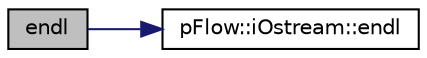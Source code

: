 digraph "endl"
{
 // LATEX_PDF_SIZE
  edge [fontname="Helvetica",fontsize="10",labelfontname="Helvetica",labelfontsize="10"];
  node [fontname="Helvetica",fontsize="10",shape=record];
  rankdir="LR";
  Node1 [label="endl",height=0.2,width=0.4,color="black", fillcolor="grey75", style="filled", fontcolor="black",tooltip="Add newline and flush stream."];
  Node1 -> Node2 [color="midnightblue",fontsize="10",style="solid",fontname="Helvetica"];
  Node2 [label="pFlow::iOstream::endl",height=0.2,width=0.4,color="black", fillcolor="white", style="filled",URL="$classpFlow_1_1iOstream.html#a83faa3c12024b2e49e8c7c712d7c96f7",tooltip="Add newline and flush stream."];
}
